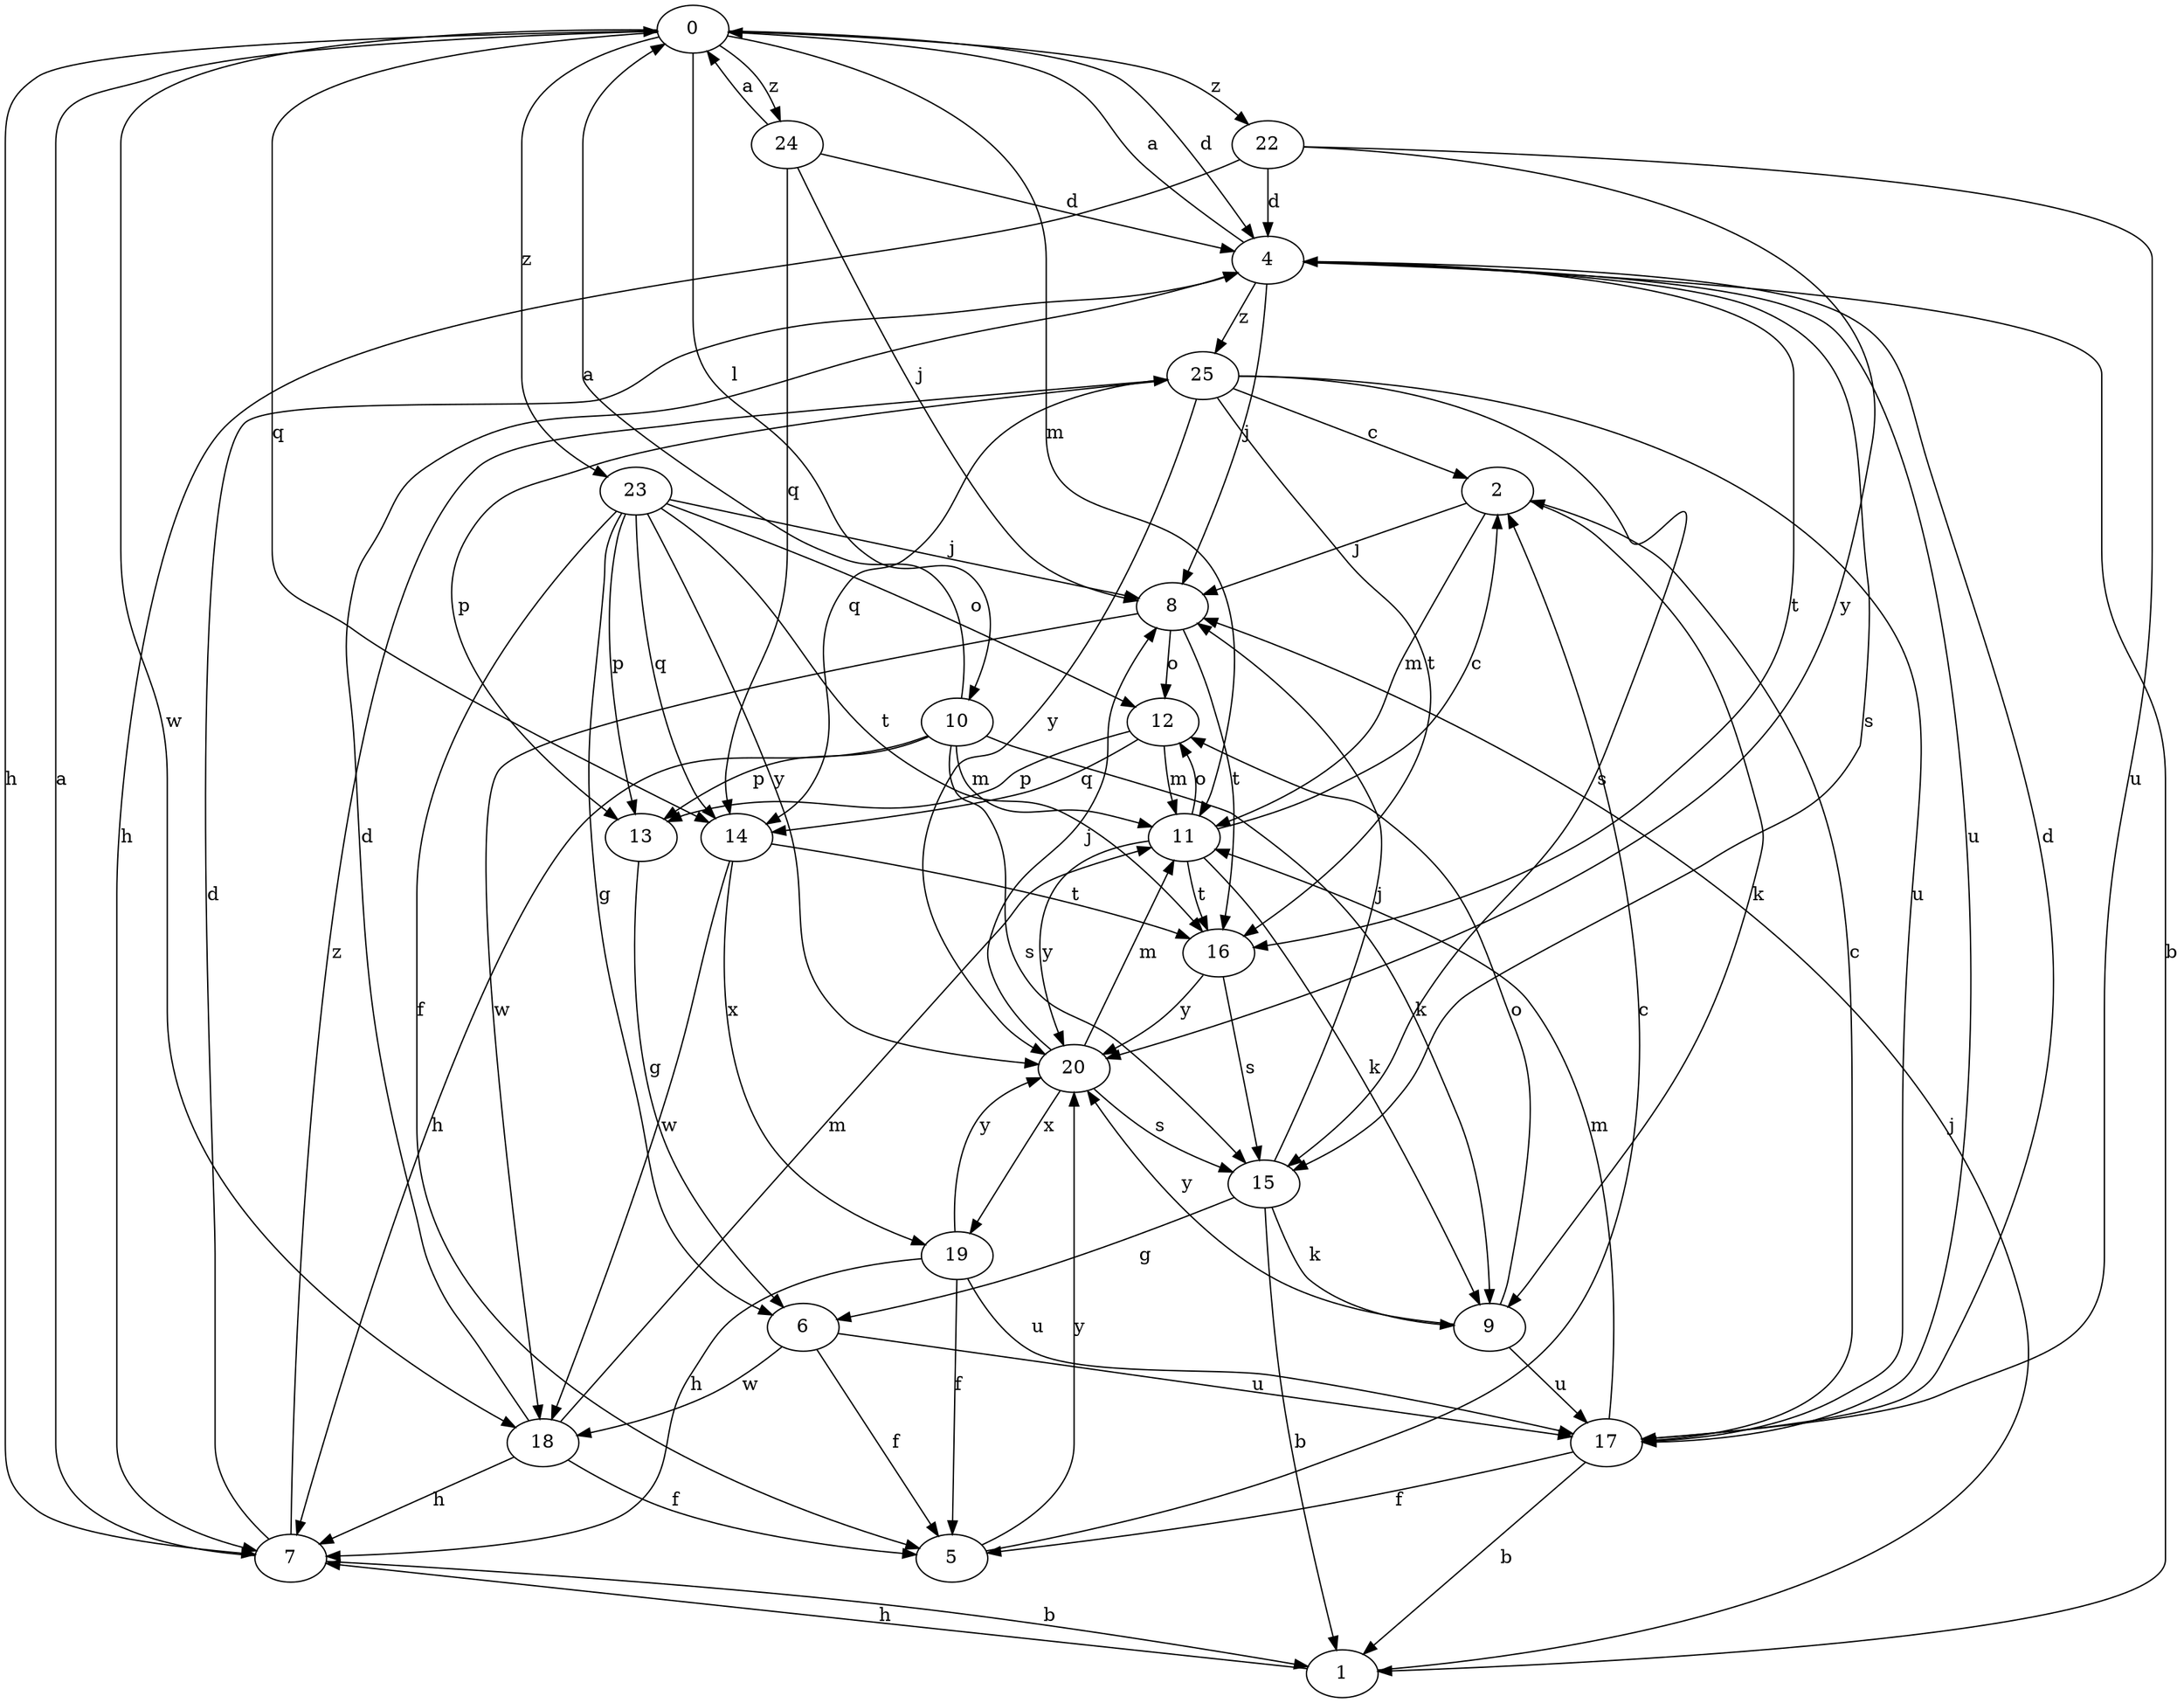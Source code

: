 strict digraph  {
0;
1;
2;
4;
5;
6;
7;
8;
9;
10;
11;
12;
13;
14;
15;
16;
17;
18;
19;
20;
22;
23;
24;
25;
0 -> 4  [label=d];
0 -> 7  [label=h];
0 -> 10  [label=l];
0 -> 11  [label=m];
0 -> 14  [label=q];
0 -> 18  [label=w];
0 -> 22  [label=z];
0 -> 23  [label=z];
0 -> 24  [label=z];
1 -> 7  [label=h];
1 -> 8  [label=j];
2 -> 8  [label=j];
2 -> 9  [label=k];
2 -> 11  [label=m];
4 -> 0  [label=a];
4 -> 1  [label=b];
4 -> 8  [label=j];
4 -> 15  [label=s];
4 -> 16  [label=t];
4 -> 17  [label=u];
4 -> 25  [label=z];
5 -> 2  [label=c];
5 -> 20  [label=y];
6 -> 5  [label=f];
6 -> 17  [label=u];
6 -> 18  [label=w];
7 -> 0  [label=a];
7 -> 1  [label=b];
7 -> 4  [label=d];
7 -> 25  [label=z];
8 -> 12  [label=o];
8 -> 16  [label=t];
8 -> 18  [label=w];
9 -> 12  [label=o];
9 -> 17  [label=u];
9 -> 20  [label=y];
10 -> 0  [label=a];
10 -> 7  [label=h];
10 -> 9  [label=k];
10 -> 11  [label=m];
10 -> 13  [label=p];
10 -> 15  [label=s];
11 -> 2  [label=c];
11 -> 9  [label=k];
11 -> 12  [label=o];
11 -> 16  [label=t];
11 -> 20  [label=y];
12 -> 11  [label=m];
12 -> 13  [label=p];
12 -> 14  [label=q];
13 -> 6  [label=g];
14 -> 16  [label=t];
14 -> 18  [label=w];
14 -> 19  [label=x];
15 -> 1  [label=b];
15 -> 6  [label=g];
15 -> 8  [label=j];
15 -> 9  [label=k];
16 -> 15  [label=s];
16 -> 20  [label=y];
17 -> 1  [label=b];
17 -> 2  [label=c];
17 -> 4  [label=d];
17 -> 5  [label=f];
17 -> 11  [label=m];
18 -> 4  [label=d];
18 -> 5  [label=f];
18 -> 7  [label=h];
18 -> 11  [label=m];
19 -> 5  [label=f];
19 -> 7  [label=h];
19 -> 17  [label=u];
19 -> 20  [label=y];
20 -> 8  [label=j];
20 -> 11  [label=m];
20 -> 15  [label=s];
20 -> 19  [label=x];
22 -> 4  [label=d];
22 -> 7  [label=h];
22 -> 17  [label=u];
22 -> 20  [label=y];
23 -> 5  [label=f];
23 -> 6  [label=g];
23 -> 8  [label=j];
23 -> 12  [label=o];
23 -> 13  [label=p];
23 -> 14  [label=q];
23 -> 16  [label=t];
23 -> 20  [label=y];
24 -> 0  [label=a];
24 -> 4  [label=d];
24 -> 8  [label=j];
24 -> 14  [label=q];
25 -> 2  [label=c];
25 -> 13  [label=p];
25 -> 14  [label=q];
25 -> 15  [label=s];
25 -> 16  [label=t];
25 -> 17  [label=u];
25 -> 20  [label=y];
}
